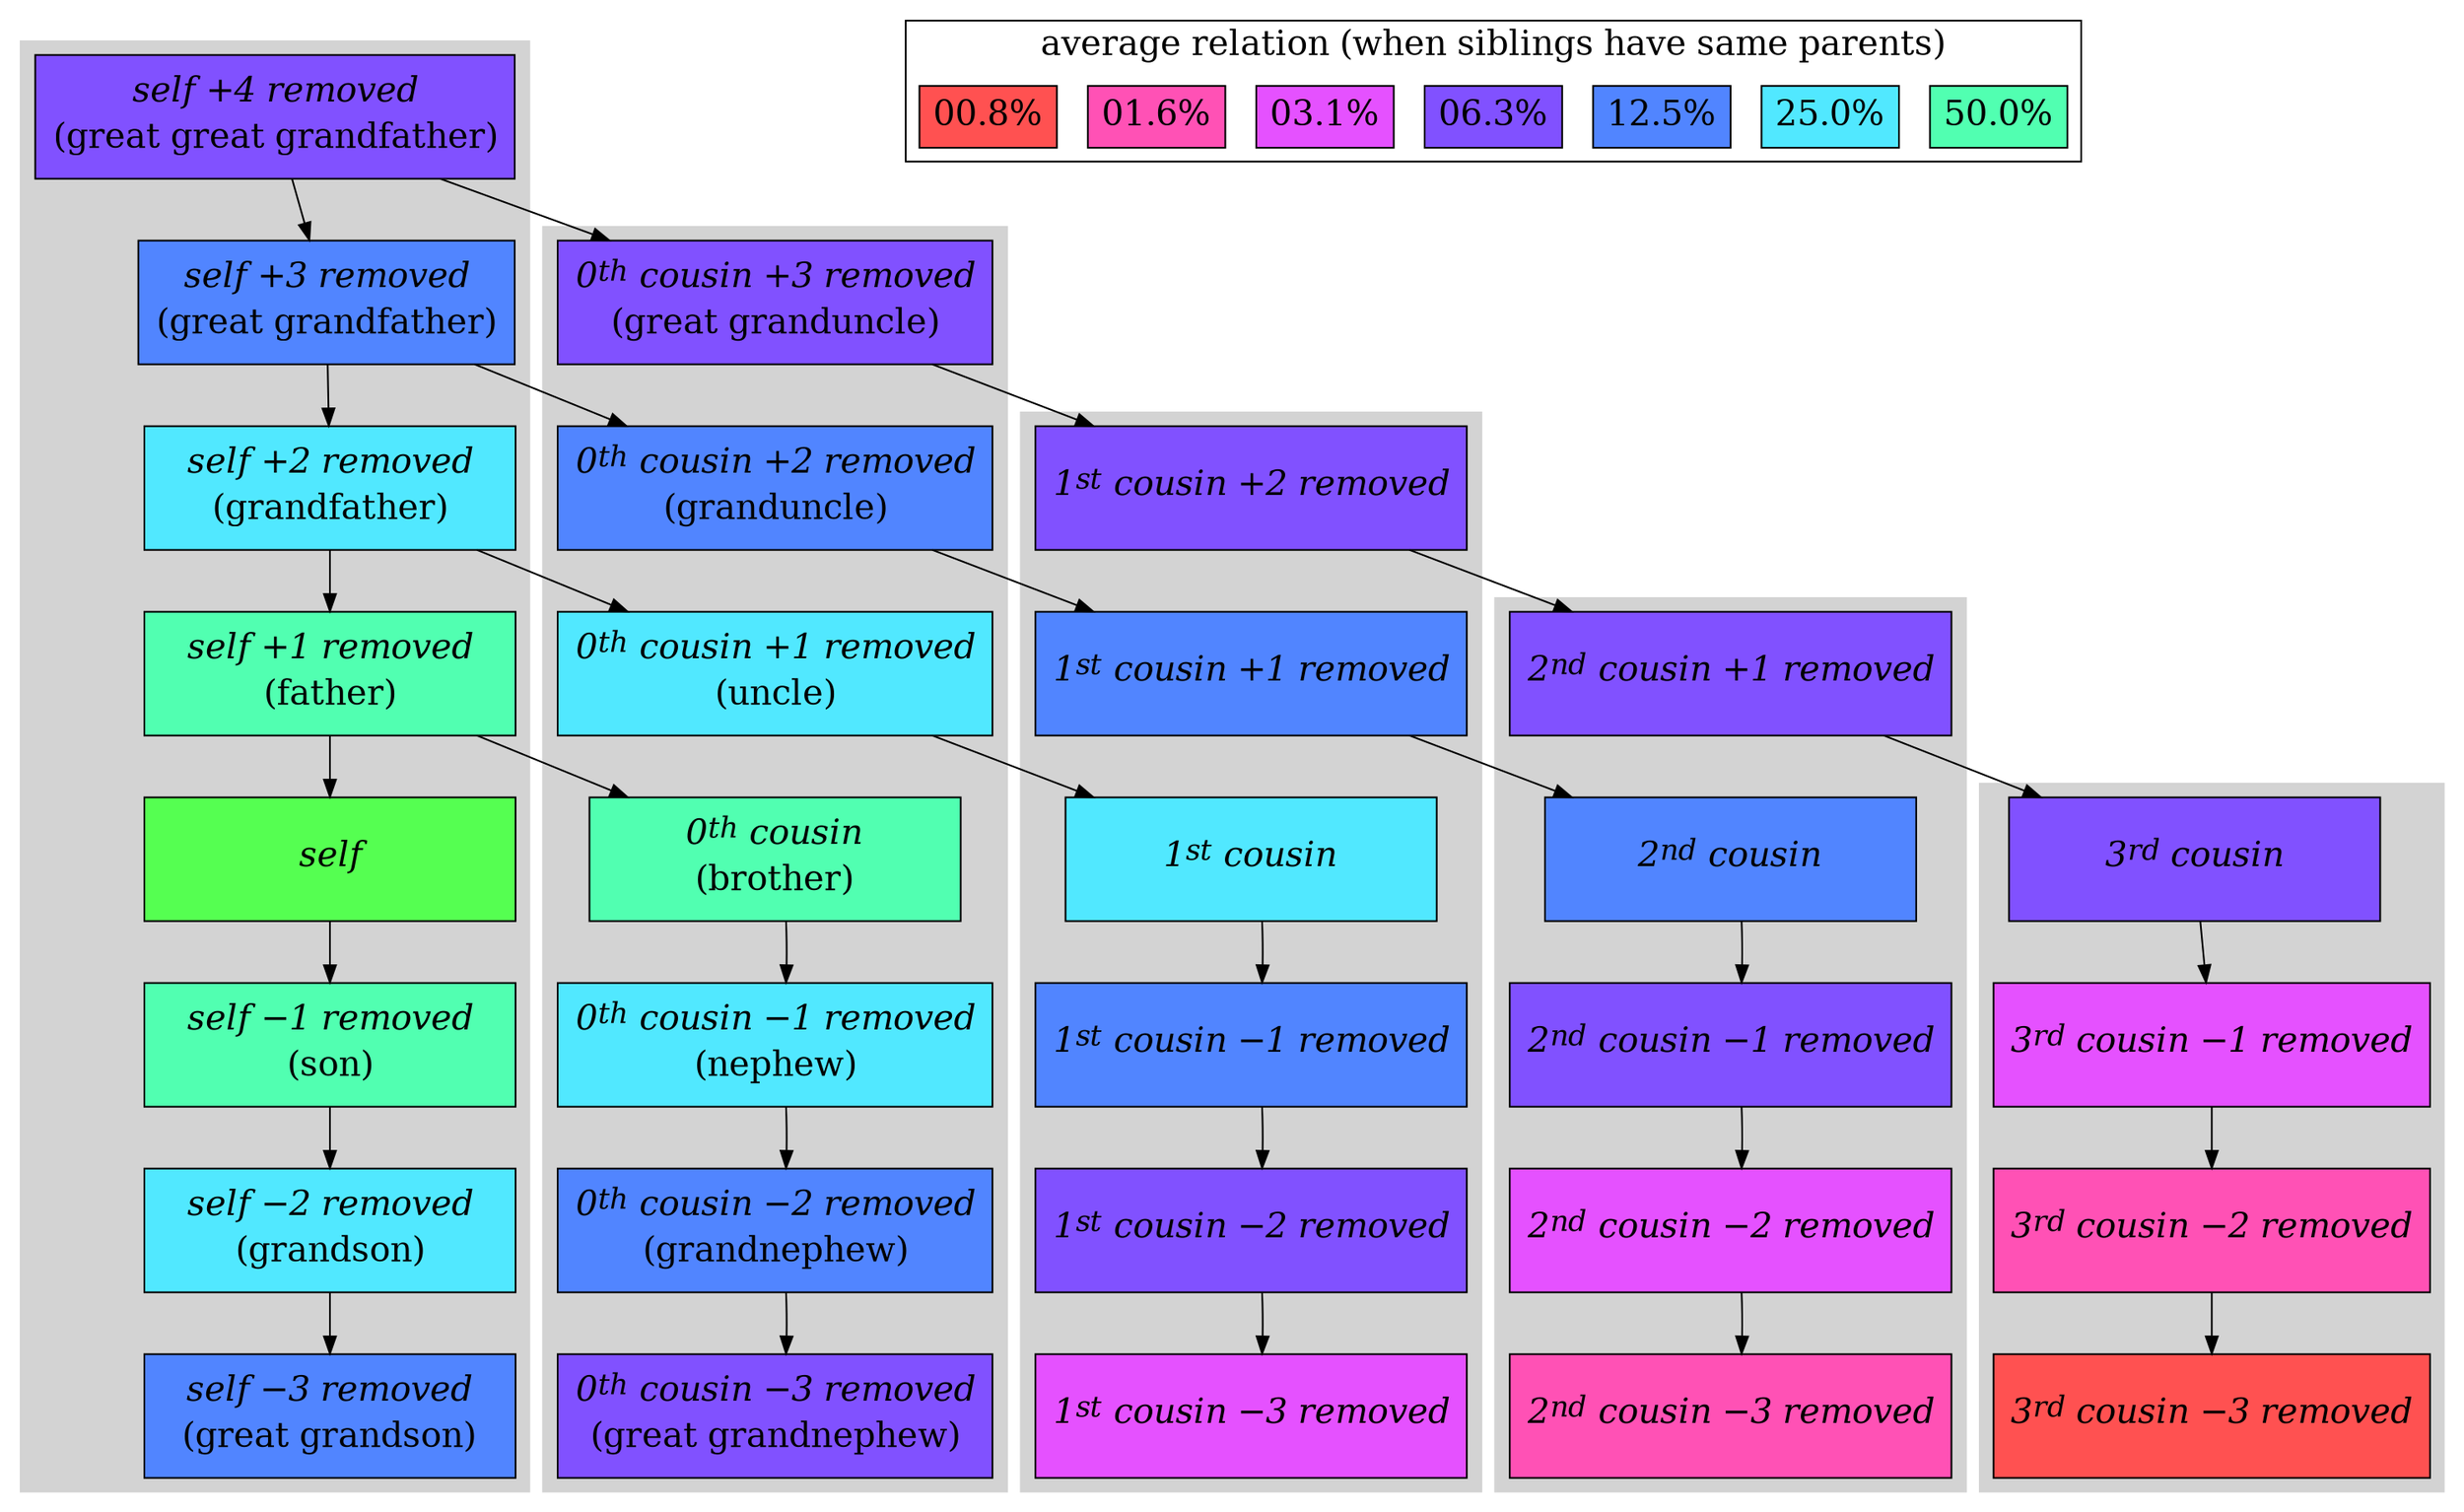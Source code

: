 
// Copyright 2018 Thomas E. Vaughan
// See LICENSE.

digraph G {
  node [shape=rectangle width=3 height=1 style=filled];

  subgraph cluster_self {
    style=filled;
    color=lightgray;
    ggGf -> gGf -> Gf -> f -> m -> s -> Gs -> gGs;
  }

  subgraph cluster_zero {
    style=filled;
    color=lightgray;
    edge [style=invis];
    gGu -> Gu -> u -> b -> n -> Gn -> gGn;
  }

  subgraph cluster_one  {
    style=filled;
    color=lightgray;
    edge [style=invis];
    fcp2r -> fcp1r -> fc -> fc1r -> fc2r -> fc3r;
  }

  subgraph cluster_two {
    style=filled;
    color=lightgray;
    edge [style=invis];
    scp1r -> sc -> sc1r -> sc2r -> sc3r;
  }

  subgraph cluster_three {
    style=filled;
    color=lightgray;
    edge [style=invis];
    thc; thc1r; thc2r; thc3r;
  }

  ggGf -> gGu -> fcp2r -> scp1r -> thc -> thc1r -> thc2r -> thc3r;
          gGf -> Gu    -> fcp1r -> sc  -> sc1r  -> sc2r  -> sc3r;
                 Gf    -> u     -> fc  -> fc1r  -> fc2r  -> fc3r;
                          f     -> b   -> n     -> Gn    -> gGn;

  subgraph cluster_relation {
    label="average relation (when siblings have same parents)"
    fontsize=20
    node [shape=rectangle width=auto height=auto style=filled, fontsize=20];
    r1 [label="50.0%", fillcolor="#51ffb1"];
    r2 [label="25.0%", fillcolor="#51e8ff"];
    r3 [label="12.5%", fillcolor="#5185ff"];
    r4 [label="06.3%", fillcolor="#8151ff"];
    r5 [label="03.1%", fillcolor="#e551ff"];
    r6 [label="01.6%", fillcolor="#ff51b5"];
    r7 [label="00.8%", fillcolor="#ff5151"];
  }

  //{ edge [style=invis]; r1 -> r2 -> r3 -> r4 -> r5 -> r6 -> r7; }

  ggGf [label=<<font point-size="20"><table border="0" cellspacing="0" cellborder="0">
               <tr><td align="center"><i>self +4 removed</i></td></tr>
               <tr><td align="center">(great great grandfather)</td></tr>
               </table></font>>, fillcolor="#8151ff"];
   gGf [label=<<font point-size="20"><table border="0" cellspacing="0" cellborder="0">
               <tr><td align="center"><i>self +3 removed</i></td></tr>
               <tr><td align="center">(great grandfather)</td></tr>
               </table></font>>, fillcolor="#5185ff"];
    Gf [label=<<font point-size="20"><table border="0" cellspacing="0" cellborder="0">
               <tr><td align="center"><i>self +2 removed</i></td></tr>
               <tr><td align="center">(grandfather)</td></tr>
               </table></font>>, fillcolor="#51e8ff"];
     f [label=<<font point-size="20"><table border="0" cellspacing="0" cellborder="0">
               <tr><td align="center"><i>self +1 removed</i></td></tr>
               <tr><td align="center">(father)</td></tr>
               </table></font>>, fillcolor="#51ffb1"];
     m [label=<<font point-size="20"><table border="0" cellspacing="0" cellborder="0">
               <tr><td align="center"><i>self</i></td></tr>
               </table></font>>, fillcolor="#55ff51"];
     s [label=<<font point-size="20"><table border="0" cellspacing="0" cellborder="0">
               <tr><td align="center"><i>self &#8722;1 removed</i></td></tr>
               <tr><td align="center">(son)</td></tr>
               </table></font>>, fillcolor="#51ffb1"];
    Gs [label=<<font point-size="20"><table border="0" cellspacing="0" cellborder="0">
               <tr><td align="center"><i>self &#8722;2 removed</i></td></tr>
               <tr><td align="center">(grandson)</td></tr>
               </table></font>>, fillcolor="#51e8ff"];
   gGs [label=<<font point-size="20"><table border="0" cellspacing="0" cellborder="0">
               <tr><td align="center"><i>self &#8722;3 removed</i></td></tr>
               <tr><td align="center">(great grandson)</td></tr>
               </table></font>>, fillcolor="#5185ff"];

   gGu [label=<<font point-size="20"><table border="0" cellspacing="0" cellborder="0">
               <tr><td align="center"><i>0<sup>th</sup> cousin +3 removed</i></td></tr>
               <tr><td align="center">(great granduncle)</td></tr>
               </table></font>>, fillcolor="#8151ff"];
 fcp2r [label=<<font point-size="20"><table border="0" cellspacing="0" cellborder="0">
               <tr><td align="center"><i>1<sup>st</sup> cousin +2 removed</i></td></tr>
               </table></font>>, fillcolor="#8151ff"];
 scp1r [label=<<font point-size="20"><table border="0" cellspacing="0" cellborder="0">
               <tr><td align="center"><i>2<sup>nd</sup> cousin +1 removed</i></td></tr>
               </table></font>>, fillcolor="#8151ff"];
   thc [label=<<font point-size="20"><table border="0" cellspacing="0" cellborder="0">
               <tr><td align="center"><i>3<sup>rd</sup> cousin</i></td></tr>
               </table></font>>, fillcolor="#8151ff"];
 thc1r [label=<<font point-size="20"><table border="0" cellspacing="0" cellborder="0">
               <tr><td align="center"><i>3<sup>rd</sup> cousin &#8722;1 removed</i></td></tr>
               </table></font>>, fillcolor="#e551ff"];
 thc2r [label=<<font point-size="20"><table border="0" cellspacing="0" cellborder="0">
               <tr><td align="center"><i>3<sup>rd</sup> cousin &#8722;2 removed</i></td></tr>
               </table></font>>, fillcolor="#ff51b5"];
 thc3r [label=<<font point-size="20"><table border="0" cellspacing="0" cellborder="0">
               <tr><td align="center"><i>3<sup>rd</sup> cousin &#8722;3 removed</i></td></tr>
               </table></font>>, fillcolor="#ff5151"];

    Gu [label=<<font point-size="20"><table border="0" cellspacing="0" cellborder="0">
              <tr><td align="center"><i>0<sup>th</sup> cousin +2 removed</i></td></tr>
              <tr><td align="center">(granduncle)</td></tr>
              </table></font>>, fillcolor="#5185ff"];
 fcp1r [label=<<font point-size="20"><table border="0" cellspacing="0" cellborder="0">
               <tr><td align="center"><i>1<sup>st</sup> cousin +1 removed</i></td></tr>
               </table></font>>, fillcolor="#5185ff"];
    sc [label=<<font point-size="20"><table border="0" cellspacing="0" cellborder="0">
               <tr><td align="center"><i>2<sup>nd</sup> cousin</i></td></tr>
               </table></font>>, fillcolor="#5185ff"];
  sc1r [label=<<font point-size="20"><table border="0" cellspacing="0" cellborder="0">
               <tr><td align="center"><i>2<sup>nd</sup> cousin &#8722;1 removed</i></td></tr>
               </table></font>>, fillcolor="#8151ff"];
  sc2r [label=<<font point-size="20"><table border="0" cellspacing="0" cellborder="0">
               <tr><td align="center"><i>2<sup>nd</sup> cousin &#8722;2 removed</i></td></tr>
               </table></font>>, fillcolor="#e551ff"];
  sc3r [label=<<font point-size="20"><table border="0" cellspacing="0" cellborder="0">
               <tr><td align="center"><i>2<sup>nd</sup> cousin &#8722;3 removed</i></td></tr>
               </table></font>>, fillcolor="#ff51b5"];

     u [label=<<font point-size="20"><table border="0" cellspacing="0" cellborder="0">
               <tr><td align="center"><i>0<sup>th</sup> cousin +1 removed</i></td></tr>
               <tr><td align="center">(uncle)</td></tr>
               </table></font>>, fillcolor="#51e8ff"];
    fc [label=<<font point-size="20"><table border="0" cellspacing="0" cellborder="0">
               <tr><td align="center"><i>1<sup>st</sup> cousin</i></td></tr>
               </table></font>>, fillcolor="#51e8ff"];
  fc1r [label=<<font point-size="20"><table border="0" cellspacing="0" cellborder="0">
               <tr><td align="center"><i>1<sup>st</sup> cousin &#8722;1 removed</i></td></tr>
               </table></font>>, fillcolor="#5185ff"];
  fc2r [label=<<font point-size="20"><table border="0" cellspacing="0" cellborder="0">
               <tr><td align="center"><i>1<sup>st</sup> cousin &#8722;2 removed</i></td></tr>
               </table></font>>, fillcolor="#8151ff"];
  fc3r [label=<<font point-size="20"><table border="0" cellspacing="0" cellborder="0">
               <tr><td align="center"><i>1<sup>st</sup> cousin &#8722;3 removed</i></td></tr>
               </table></font>>, fillcolor="#e551ff"];

     b [label=<<font point-size="20"><table border="0" cellspacing="0" cellborder="0">
               <tr><td align="center"><i>0<sup>th</sup> cousin</i></td></tr>
               <tr><td align="center">(brother)</td></tr>
               </table></font>>, fillcolor="#51ffb1"];
     n [label=<<font point-size="20"><table border="0" cellspacing="0" cellborder="0">
               <tr><td align="center"><i>0<sup>th</sup> cousin &#8722;1 removed</i></td></tr>
               <tr><td align="center">(nephew)</td></tr>
               </table></font>>, fillcolor="#51e8ff"];
    Gn [label=<<font point-size="20"><table border="0" cellspacing="0" cellborder="0">
               <tr><td align="center"><i>0<sup>th</sup> cousin &#8722;2 removed</i></td></tr>
               <tr><td align="center">(grandnephew)</td></tr>
               </table></font>>, fillcolor="#5185ff"];
   gGn [label=<<font point-size="20"><table border="0" cellspacing="0" cellborder="0">
               <tr><td align="center"><i>0<sup>th</sup> cousin &#8722;3 removed</i></td></tr>
               <tr><td align="center">(great grandnephew)</td></tr>
               </table></font>>, fillcolor="#8151ff"];
}

